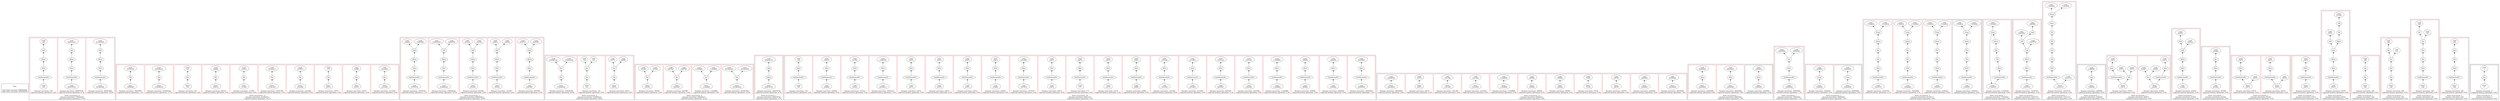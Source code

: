 strict digraph {
rankdir=BT
subgraph {
Stats [shape=plaintext]
cluster=true
label="Total loads executed: 4386562829\nTotal stores executed: 1644358279"
}
subgraph {
subgraph {
"0_2_179" [label="SRem"]
"0_2_178" [label="Add"]
"0_2_179" -> "0_2_178"
"0_2_180" [label="SExt"]
"0_2_180" -> "0_2_179"
"0_2_181" [label="GetElementPtr"]
"0_2_181" -> "0_2_180"
"0_2_173" [label="Load\n612000000"]
"0_2_178" -> "0_2_173"
{
rank=min
"0_2_182" [label="Load\n487681600"]
}
"0_2_182" -> "0_2_181"
cluster=true
label="Dynamic executions: 487681600\nCaptured memory operations: 18.2%"
color=red
}
subgraph {
"0_3_450" [label="SExt"]
"0_3_448" [label="SRem"]
"0_3_450" -> "0_3_448"
"0_3_447" [label="Add"]
"0_3_443" [label="Load\n294035145"]
"0_3_447" -> "0_3_443"
{
rank=min
"0_3_452" [label="Load\n292878720"]
}
"0_3_451" [label="GetElementPtr"]
"0_3_452" -> "0_3_451"
"0_3_448" -> "0_3_447"
"0_3_451" -> "0_3_450"
cluster=true
label="Dynamic executions: 292878720\nCaptured memory operations: 9.7%"
color=red
}
subgraph {
"0_4_775" [label="SExt"]
"0_4_774" [label="SRem"]
"0_4_775" -> "0_4_774"
"0_4_776" [label="GetElementPtr"]
"0_4_776" -> "0_4_775"
"0_4_773" [label="Add"]
"0_4_774" -> "0_4_773"
"0_4_772" [label="Load\n120"]
"0_4_773" -> "0_4_772"
{
rank=min
"0_4_777" [label="Load\n120"]
}
"0_4_777" -> "0_4_776"
cluster=true
label="Dynamic executions: 120\nCaptured memory operations: 0.0%"
color=red
}
cluster=true
label="Static occurrences: 6\nDynamic executions: 780560455\nCaptured memory operations: 27.9%"
}
subgraph {
subgraph {
"1_1_364" [label="Phi"]
"1_1_362" [label="Load\n2223064"]
"1_1_364" -> "1_1_362"
{
rank=min
"1_1_366" [label="Store\n2231805"]
}
"1_1_366" -> "1_1_364"
cluster=true
label="Dynamic executions: 2231805\nCaptured memory operations: 0.0%"
color=red
}
subgraph {
{
rank=min
"1_2_505" [label="Store\n43074"]
}
"1_2_503" [label="Phi"]
"1_2_505" -> "1_2_503"
"1_2_491" [label="Load\n42899"]
"1_2_503" -> "1_2_491"
cluster=true
label="Dynamic executions: 43074\nCaptured memory operations: 0.0%"
color=red
}
subgraph {
{
rank=min
"1_3_505" [label="Store\n43074"]
}
"1_3_503" [label="Phi"]
"1_3_505" -> "1_3_503"
"1_3_501" [label="Load\n175"]
"1_3_503" -> "1_3_501"
cluster=true
label="Dynamic executions: 43074\nCaptured memory operations: 0.0%"
color=red
}
subgraph {
{
rank=min
"1_4_556" [label="Store\n2431680"]
}
"1_4_555" [label="Phi"]
"1_4_556" -> "1_4_555"
"1_4_553" [label="Load\n1937815"]
"1_4_555" -> "1_4_553"
cluster=true
label="Dynamic executions: 2431680\nCaptured memory operations: 0.0%"
color=red
}
subgraph {
"1_5_643" [label="Phi"]
"1_5_641" [label="Load\n28194213"]
"1_5_643" -> "1_5_641"
{
rank=min
"1_5_644" [label="Store\n35381505"]
}
"1_5_644" -> "1_5_643"
cluster=true
label="Dynamic executions: 35381505\nCaptured memory operations: 1.0%"
color=red
}
subgraph {
"1_6_657" [label="Phi"]
"1_6_655" [label="Load\n101610"]
"1_6_657" -> "1_6_655"
{
rank=min
"1_6_658" [label="Store\n127500"]
}
"1_6_658" -> "1_6_657"
cluster=true
label="Dynamic executions: 127500\nCaptured memory operations: 0.0%"
color=red
}
subgraph {
"1_7_671" [label="Phi"]
"1_7_669" [label="Load\n246462"]
"1_7_671" -> "1_7_669"
{
rank=min
"1_7_672" [label="Store\n309315"]
}
"1_7_672" -> "1_7_671"
cluster=true
label="Dynamic executions: 309315\nCaptured memory operations: 0.0%"
color=red
}
subgraph {
{
rank=min
"1_8_781" [label="Store\n120"]
}
"1_8_780" [label="Phi"]
"1_8_781" -> "1_8_780"
"1_8_768" [label="Load\n120"]
"1_8_780" -> "1_8_768"
cluster=true
label="Dynamic executions: 120\nCaptured memory operations: 0.0%"
color=red
}
subgraph {
"1_9_852" [label="Phi"]
"1_9_843" [label="Load\n535646340"]
"1_9_852" -> "1_9_843"
{
rank=min
"1_9_854" [label="Store\n535646340"]
}
"1_9_854" -> "1_9_852"
cluster=true
label="Dynamic executions: 535646340\nCaptured memory operations: 17.7%"
color=red
}
subgraph {
{
rank=min
"1_10_865" [label="Store\n35850000"]
}
"1_10_864" [label="Phi"]
"1_10_865" -> "1_10_864"
"1_10_862" [label="Load\n35709756"]
"1_10_864" -> "1_10_862"
cluster=true
label="Dynamic executions: 35850000\nCaptured memory operations: 1.1%"
color=red
}
cluster=true
label="Static occurrences: 11\nDynamic executions: 612064413\nCaptured memory operations: 20.1%"
}
subgraph {
subgraph {
"2_0_386" [label="Add"]
"2_0_376" [label="Load\n9355727"]
"2_0_386" -> "2_0_376"
"2_0_385" [label="Load\n9287687"]
"2_0_386" -> "2_0_385"
"2_0_387" [label="SRem"]
"2_0_387" -> "2_0_386"
{
rank=min
"2_0_390" [label="Load\n9287687"]
}
"2_0_389" [label="GetElementPtr"]
"2_0_390" -> "2_0_389"
"2_0_388" [label="SExt"]
"2_0_389" -> "2_0_388"
"2_0_388" -> "2_0_387"
cluster=true
label="Dynamic executions: 9287687\nCaptured memory operations: 0.4%"
color=red
}
subgraph {
"2_1_520" [label="Add"]
"2_1_512" [label="Load\n100972"]
"2_1_520" -> "2_1_512"
"2_1_517" [label="Load\n100566"]
"2_1_520" -> "2_1_517"
"2_1_521" [label="SRem"]
"2_1_521" -> "2_1_520"
"2_1_523" [label="GetElementPtr"]
"2_1_522" [label="SExt"]
"2_1_523" -> "2_1_522"
"2_1_522" -> "2_1_521"
{
rank=min
"2_1_524" [label="Load\n100185"]
}
"2_1_524" -> "2_1_523"
cluster=true
label="Dynamic executions: 100185\nCaptured memory operations: 0.0%"
color=red
}
subgraph {
"2_2_603" [label="Add"]
"2_2_601" [label="Load\n201944"]
"2_2_603" -> "2_2_601"
"2_2_602" [label="Load\n201944"]
"2_2_603" -> "2_2_602"
"2_2_606" [label="GetElementPtr"]
"2_2_605" [label="SExt"]
"2_2_606" -> "2_2_605"
"2_2_604" [label="SRem"]
"2_2_605" -> "2_2_604"
{
rank=min
"2_2_607" [label="Load\n201944"]
}
"2_2_607" -> "2_2_606"
"2_2_604" -> "2_2_603"
cluster=true
label="Dynamic executions: 201944\nCaptured memory operations: 0.0%"
color=red
}
subgraph {
"2_3_847" [label="SExt"]
"2_3_846" [label="SRem"]
"2_3_847" -> "2_3_846"
{
rank=min
"2_3_849" [label="Load\n535646340"]
}
"2_3_848" [label="GetElementPtr"]
"2_3_849" -> "2_3_848"
"2_3_845" [label="Add"]
"2_3_846" -> "2_3_845"
"2_3_839" [label="Load\n535646340"]
"2_3_845" -> "2_3_839"
"2_3_848" -> "2_3_847"
"2_3_832" [label="Load\n35850000"]
"2_3_845" -> "2_3_832"
cluster=true
label="Dynamic executions: 535646340\nCaptured memory operations: 18.3%"
color=red
}
subgraph {
"2_4_859" [label="SRem"]
"2_4_858" [label="Add"]
"2_4_859" -> "2_4_858"
"2_4_823" [label="Load\n150000"]
"2_4_858" -> "2_4_823"
{
rank=min
"2_4_862" [label="Load\n35709756"]
}
"2_4_861" [label="GetElementPtr"]
"2_4_862" -> "2_4_861"
"2_4_860" [label="SExt"]
"2_4_861" -> "2_4_860"
"2_4_860" -> "2_4_859"
"2_4_832" [label="Load\n35850000"]
"2_4_858" -> "2_4_832"
cluster=true
label="Dynamic executions: 35709756\nCaptured memory operations: 1.1%"
color=red
}
cluster=true
label="Static occurrences: 5\nDynamic executions: 580945912\nCaptured memory operations: 20.0%"
}
subgraph {
subgraph {
{
rank=min
"3_1_505" [label="Store\n43074"]
}
"3_1_503" [label="Phi"]
"3_1_505" -> "3_1_503"
"3_1_496" [label="Xor"]
"3_1_495" [label="Load\n42779"]
"3_1_496" -> "3_1_495"
"3_1_491" [label="Load\n42899"]
"3_1_496" -> "3_1_491"
"3_1_503" -> "3_1_496"
cluster=true
label="Dynamic executions: 43074\nCaptured memory operations: 0.0%"
color=red
}
subgraph {
"3_2_778" [label="Xor"]
"3_2_777" [label="Load\n120"]
"3_2_778" -> "3_2_777"
"3_2_768" [label="Load\n120"]
"3_2_778" -> "3_2_768"
{
rank=min
"3_2_781" [label="Store\n120"]
}
"3_2_780" [label="Phi"]
"3_2_781" -> "3_2_780"
"3_2_780" -> "3_2_778"
cluster=true
label="Dynamic executions: 120\nCaptured memory operations: 0.0%"
color=red
}
subgraph {
"3_3_852" [label="Phi"]
"3_3_850" [label="Xor"]
"3_3_852" -> "3_3_850"
{
rank=min
"3_3_854" [label="Store\n535646340"]
}
"3_3_854" -> "3_3_852"
"3_3_843" [label="Load\n535646340"]
"3_3_850" -> "3_3_843"
"3_3_849" [label="Load\n535646340"]
"3_3_850" -> "3_3_849"
cluster=true
label="Dynamic executions: 535646340\nCaptured memory operations: 26.6%"
color=red
}
cluster=true
label="Static occurrences: 4\nDynamic executions: 535689534\nCaptured memory operations: 26.6%"
}
subgraph {
subgraph {
{
rank=min
"4_0_185" [label="Store\n487681600"]
}
"4_0_184" [label="Xor"]
"4_0_185" -> "4_0_184"
"4_0_182" [label="Load\n487681600"]
"4_0_184" -> "4_0_182"
"4_0_183" [label="Load\n487681600"]
"4_0_184" -> "4_0_183"
cluster=true
label="Dynamic executions: 487681600\nCaptured memory operations: 24.2%"
color=red
}
subgraph {
"4_1_338" [label="Xor"]
"4_1_335" [label="Load\n11426899"]
"4_1_338" -> "4_1_335"
{
rank=min
"4_1_339" [label="Store\n11426899"]
}
"4_1_339" -> "4_1_338"
"4_1_337" [label="Load\n11426899"]
"4_1_338" -> "4_1_337"
cluster=true
label="Dynamic executions: 11426899\nCaptured memory operations: 0.5%"
color=red
}
subgraph {
"4_2_392" [label="Xor"]
"4_2_390" [label="Load\n9287687"]
"4_2_392" -> "4_2_390"
{
rank=min
"4_2_393" [label="Store\n9287687"]
}
"4_2_393" -> "4_2_392"
"4_2_391" [label="Load\n9287687"]
"4_2_392" -> "4_2_391"
cluster=true
label="Dynamic executions: 9287687\nCaptured memory operations: 0.4%"
color=red
}
subgraph {
"4_3_526" [label="Xor"]
"4_3_525" [label="Load\n100185"]
"4_3_526" -> "4_3_525"
"4_3_524" [label="Load\n100185"]
"4_3_526" -> "4_3_524"
{
rank=min
"4_3_527" [label="Store\n100185"]
}
"4_3_527" -> "4_3_526"
cluster=true
label="Dynamic executions: 100185\nCaptured memory operations: 0.0%"
color=red
}
cluster=true
label="Static occurrences: 4\nDynamic executions: 508496371\nCaptured memory operations: 25.2%"
}
subgraph {
subgraph {
{
rank=min
"5_0_449" [label="Store\n292878720"]
}
"5_0_448" [label="SRem"]
"5_0_449" -> "5_0_448"
"5_0_447" [label="Add"]
"5_0_443" [label="Load\n294035145"]
"5_0_447" -> "5_0_443"
"5_0_448" -> "5_0_447"
cluster=true
label="Dynamic executions: 292878720\nCaptured memory operations: 9.7%"
color=red
}
cluster=true
label="Static occurrences: 1\nDynamic executions: 292878720\nCaptured memory operations: 9.7%"
}
subgraph {
subgraph {
"6_3_148" [label="SExt"]
"6_3_147" [label="Load\n38250000"]
"6_3_148" -> "6_3_147"
{
rank=min
"6_3_150" [label="Load\n38250000"]
}
"6_3_149" [label="GetElementPtr"]
"6_3_150" -> "6_3_149"
"6_3_149" -> "6_3_148"
cluster=true
label="Dynamic executions: 38250000\nCaptured memory operations: 1.2%"
color=red
}
subgraph {
{
rank=min
"6_4_195" [label="Load\n2400000"]
}
"6_4_194" [label="GetElementPtr"]
"6_4_195" -> "6_4_194"
"6_4_193" [label="SExt"]
"6_4_194" -> "6_4_193"
"6_4_190" [label="Load\n2400000"]
"6_4_193" -> "6_4_190"
cluster=true
label="Dynamic executions: 2400000\nCaptured memory operations: 0.0%"
color=red
}
subgraph {
"6_5_245" [label="SExt"]
"6_5_242" [label="Load\n309400"]
"6_5_245" -> "6_5_242"
{
rank=min
"6_5_247" [label="Load\n309400"]
}
"6_5_246" [label="GetElementPtr"]
"6_5_247" -> "6_5_246"
"6_5_246" -> "6_5_245"
cluster=true
label="Dynamic executions: 309400\nCaptured memory operations: 0.0%"
color=red
}
subgraph {
{
rank=min
"6_6_342" [label="Load\n11426899"]
}
"6_6_341" [label="GetElementPtr"]
"6_6_342" -> "6_6_341"
"6_6_340" [label="SExt"]
"6_6_335" [label="Load\n11426899"]
"6_6_340" -> "6_6_335"
"6_6_341" -> "6_6_340"
cluster=true
label="Dynamic executions: 11426899\nCaptured memory operations: 0.3%"
color=red
}
subgraph {
"6_7_360" [label="SExt"]
"6_7_357" [label="Load\n2231805"]
"6_7_360" -> "6_7_357"
{
rank=min
"6_7_362" [label="Load\n2223064"]
}
"6_7_361" [label="GetElementPtr"]
"6_7_362" -> "6_7_361"
"6_7_361" -> "6_7_360"
cluster=true
label="Dynamic executions: 2223064\nCaptured memory operations: 0.0%"
color=red
}
subgraph {
"6_8_383" [label="SExt"]
"6_8_380" [label="Load\n9319129"]
"6_8_383" -> "6_8_380"
{
rank=min
"6_8_385" [label="Load\n9287687"]
}
"6_8_384" [label="GetElementPtr"]
"6_8_385" -> "6_8_384"
"6_8_384" -> "6_8_383"
cluster=true
label="Dynamic executions: 9287687\nCaptured memory operations: 0.3%"
color=red
}
subgraph {
"6_9_401" [label="GetElementPtr"]
"6_9_400" [label="SExt"]
"6_9_401" -> "6_9_400"
"6_9_399" [label="Load\n2231805"]
"6_9_400" -> "6_9_399"
{
rank=min
"6_9_402" [label="Load\n2231805"]
}
"6_9_402" -> "6_9_401"
cluster=true
label="Dynamic executions: 2231805\nCaptured memory operations: 0.0%"
color=red
}
subgraph {
{
rank=min
"6_10_429" [label="Load\n1301366"]
}
"6_10_428" [label="GetElementPtr"]
"6_10_429" -> "6_10_428"
"6_10_427" [label="SExt"]
"6_10_426" [label="Load\n1301366"]
"6_10_427" -> "6_10_426"
"6_10_428" -> "6_10_427"
cluster=true
label="Dynamic executions: 1301366\nCaptured memory operations: 0.0%"
color=red
}
subgraph {
"6_11_489" [label="SExt"]
"6_11_483" [label="Load\n43074"]
"6_11_489" -> "6_11_483"
"6_11_490" [label="GetElementPtr"]
"6_11_490" -> "6_11_489"
{
rank=min
"6_11_491" [label="Load\n42899"]
}
"6_11_491" -> "6_11_490"
cluster=true
label="Dynamic executions: 42899\nCaptured memory operations: 0.0%"
color=red
}
subgraph {
"6_12_494" [label="GetElementPtr"]
"6_12_493" [label="SExt"]
"6_12_494" -> "6_12_493"
"6_12_486" [label="Load\n43074"]
"6_12_493" -> "6_12_486"
{
rank=min
"6_12_495" [label="Load\n42779"]
}
"6_12_495" -> "6_12_494"
cluster=true
label="Dynamic executions: 42779\nCaptured memory operations: 0.0%"
color=red
}
subgraph {
"6_13_500" [label="GetElementPtr"]
"6_13_499" [label="SExt"]
"6_13_500" -> "6_13_499"
{
rank=min
"6_13_501" [label="Load\n175"]
}
"6_13_501" -> "6_13_500"
"6_13_486" [label="Load\n43074"]
"6_13_499" -> "6_13_486"
cluster=true
label="Dynamic executions: 175\nCaptured memory operations: 0.0%"
color=red
}
subgraph {
"6_14_534" [label="SExt"]
"6_14_533" [label="Load\n43074"]
"6_14_534" -> "6_14_533"
{
rank=min
"6_14_536" [label="Load\n43074"]
}
"6_14_535" [label="GetElementPtr"]
"6_14_536" -> "6_14_535"
"6_14_535" -> "6_14_534"
cluster=true
label="Dynamic executions: 43074\nCaptured memory operations: 0.0%"
color=red
}
subgraph {
"6_15_552" [label="GetElementPtr"]
"6_15_551" [label="SExt"]
"6_15_552" -> "6_15_551"
"6_15_548" [label="Load\n2431680"]
"6_15_551" -> "6_15_548"
{
rank=min
"6_15_553" [label="Load\n1937815"]
}
"6_15_553" -> "6_15_552"
cluster=true
label="Dynamic executions: 1937815\nCaptured memory operations: 0.0%"
color=red
}
subgraph {
{
rank=min
"6_16_581" [label="Load\n243901"]
}
"6_16_564" [label="GetElementPtr"]
"6_16_581" -> "6_16_564"
"6_16_563" [label="SExt"]
"6_16_562" [label="Load\n43074"]
"6_16_563" -> "6_16_562"
"6_16_564" -> "6_16_563"
cluster=true
label="Dynamic executions: 243901\nCaptured memory operations: 0.0%"
color=red
}
subgraph {
"6_17_563" [label="SExt"]
"6_17_562" [label="Load\n43074"]
"6_17_563" -> "6_17_562"
{
rank=min
"6_17_588" [label="Load\n43074"]
}
"6_17_564" [label="GetElementPtr"]
"6_17_588" -> "6_17_564"
"6_17_564" -> "6_17_563"
cluster=true
label="Dynamic executions: 43074\nCaptured memory operations: 0.0%"
color=red
}
subgraph {
"6_18_592" [label="GetElementPtr"]
"6_18_591" [label="SExt"]
"6_18_592" -> "6_18_591"
{
rank=min
"6_18_593" [label="Load\n43074"]
}
"6_18_593" -> "6_18_592"
"6_18_588" [label="Load\n43074"]
"6_18_591" -> "6_18_588"
cluster=true
label="Dynamic executions: 43074\nCaptured memory operations: 0.0%"
color=red
}
subgraph {
{
rank=min
"6_19_627" [label="Load\n43074"]
}
"6_19_626" [label="GetElementPtr"]
"6_19_627" -> "6_19_626"
"6_19_563" [label="SExt"]
"6_19_562" [label="Load\n43074"]
"6_19_563" -> "6_19_562"
"6_19_626" -> "6_19_563"
cluster=true
label="Dynamic executions: 43074\nCaptured memory operations: 0.0%"
color=red
}
subgraph {
"6_20_639" [label="SExt"]
"6_20_636" [label="Load\n35381505"]
"6_20_639" -> "6_20_636"
{
rank=min
"6_20_641" [label="Load\n28194213"]
}
"6_20_640" [label="GetElementPtr"]
"6_20_641" -> "6_20_640"
"6_20_640" -> "6_20_639"
cluster=true
label="Dynamic executions: 28194213\nCaptured memory operations: 1.0%"
color=red
}
subgraph {
"6_21_653" [label="SExt"]
"6_21_650" [label="Load\n127500"]
"6_21_653" -> "6_21_650"
{
rank=min
"6_21_655" [label="Load\n101610"]
}
"6_21_654" [label="GetElementPtr"]
"6_21_655" -> "6_21_654"
"6_21_654" -> "6_21_653"
cluster=true
label="Dynamic executions: 101610\nCaptured memory operations: 0.0%"
color=red
}
subgraph {
"6_22_667" [label="SExt"]
"6_22_664" [label="Load\n309315"]
"6_22_667" -> "6_22_664"
"6_22_668" [label="GetElementPtr"]
"6_22_668" -> "6_22_667"
{
rank=min
"6_22_669" [label="Load\n246462"]
}
"6_22_669" -> "6_22_668"
cluster=true
label="Dynamic executions: 246462\nCaptured memory operations: 0.0%"
color=red
}
subgraph {
{
rank=min
"6_23_772" [label="Load\n120"]
}
"6_23_771" [label="GetElementPtr"]
"6_23_772" -> "6_23_771"
"6_23_770" [label="SExt"]
"6_23_763" [label="Load\n120"]
"6_23_770" -> "6_23_763"
"6_23_771" -> "6_23_770"
cluster=true
label="Dynamic executions: 120\nCaptured memory operations: 0.0%"
color=red
}
cluster=true
label="Static occurrences: 26\nDynamic executions: 98412523\nCaptured memory operations: 3.3%"
}
subgraph {
subgraph {
{
rank=min
"7_2_151" [label="Store\n38250000"]
}
"7_2_150" [label="Load\n38250000"]
"7_2_151" -> "7_2_150"
cluster=true
label="Dynamic executions: 38250000\nCaptured memory operations: 1.2%"
color=red
}
subgraph {
{
rank=min
"7_3_196" [label="Store\n2400000"]
}
"7_3_195" [label="Load\n2400000"]
"7_3_196" -> "7_3_195"
cluster=true
label="Dynamic executions: 2400000\nCaptured memory operations: 0.0%"
color=red
}
subgraph {
{
rank=min
"7_4_206" [label="Store\n148787"]
}
"7_4_204" [label="Load\n148787"]
"7_4_206" -> "7_4_204"
cluster=true
label="Dynamic executions: 148787\nCaptured memory operations: 0.0%"
color=red
}
subgraph {
{
rank=min
"7_5_234" [label="Store\n75338"]
}
"7_5_231" [label="Load\n75338"]
"7_5_234" -> "7_5_231"
cluster=true
label="Dynamic executions: 75338\nCaptured memory operations: 0.0%"
color=red
}
subgraph {
{
rank=min
"7_6_244" [label="Store\n309400"]
}
"7_6_242" [label="Load\n309400"]
"7_6_244" -> "7_6_242"
cluster=true
label="Dynamic executions: 309400\nCaptured memory operations: 0.0%"
color=red
}
subgraph {
{
rank=min
"7_7_248" [label="Store\n309400"]
}
"7_7_247" [label="Load\n309400"]
"7_7_248" -> "7_7_247"
cluster=true
label="Dynamic executions: 309400\nCaptured memory operations: 0.0%"
color=red
}
subgraph {
{
rank=min
"7_8_343" [label="Store\n11426899"]
}
"7_8_342" [label="Load\n11426899"]
"7_8_343" -> "7_8_342"
cluster=true
label="Dynamic executions: 11426899\nCaptured memory operations: 0.3%"
color=red
}
subgraph {
{
rank=min
"7_9_403" [label="Store\n2231805"]
}
"7_9_402" [label="Load\n2231805"]
"7_9_403" -> "7_9_402"
cluster=true
label="Dynamic executions: 2231805\nCaptured memory operations: 0.0%"
color=red
}
subgraph {
{
rank=min
"7_10_430" [label="Store\n1301366"]
}
"7_10_429" [label="Load\n1301366"]
"7_10_430" -> "7_10_429"
cluster=true
label="Dynamic executions: 1301366\nCaptured memory operations: 0.0%"
color=red
}
subgraph {
{
rank=min
"7_11_537" [label="Store\n43074"]
}
"7_11_536" [label="Load\n43074"]
"7_11_537" -> "7_11_536"
cluster=true
label="Dynamic executions: 43074\nCaptured memory operations: 0.0%"
color=red
}
subgraph {
{
rank=min
"7_14_873" [label="Store\n28200000"]
}
"7_14_871" [label="Load\n28200000"]
"7_14_873" -> "7_14_871"
cluster=true
label="Dynamic executions: 28200000\nCaptured memory operations: 0.9%"
color=red
}
cluster=true
label="Static occurrences: 15\nDynamic executions: 84696101\nCaptured memory operations: 2.8%"
}
subgraph {
subgraph {
{
rank=min
"8_0_129" [label="Store\n2400000"]
}
"8_0_127" [label="ZExt"]
"8_0_129" -> "8_0_127"
"8_0_126" [label="Load\n2400000"]
"8_0_127" -> "8_0_126"
cluster=true
label="Dynamic executions: 2400000\nCaptured memory operations: 0.0%"
}
subgraph {
"8_1_138" [label="ZExt"]
"8_1_137" [label="Load\n28200000"]
"8_1_138" -> "8_1_137"
{
rank=min
"8_1_141" [label="Store\n28200000"]
}
"8_1_141" -> "8_1_138"
cluster=true
label="Dynamic executions: 28200000\nCaptured memory operations: 0.9%"
color=red
}
subgraph {
{
rank=min
"8_2_818" [label="Store\n28200000"]
}
"8_2_815" [label="ZExt"]
"8_2_818" -> "8_2_815"
"8_2_814" [label="Load\n28200000"]
"8_2_815" -> "8_2_814"
cluster=true
label="Dynamic executions: 28200000\nCaptured memory operations: 0.9%"
color=red
}
cluster=true
label="Static occurrences: 3\nDynamic executions: 58800000\nCaptured memory operations: 1.9%"
}
subgraph {
subgraph {
"9_0_829" [label="Xor"]
"9_0_828" [label="Load\n35850000"]
"9_0_829" -> "9_0_828"
"9_0_827" [label="Load\n35850000"]
"9_0_829" -> "9_0_827"
"9_0_831" [label="GetElementPtr"]
"9_0_830" [label="SExt"]
"9_0_831" -> "9_0_830"
"9_0_830" -> "9_0_829"
{
rank=min
"9_0_832" [label="Load\n35850000"]
}
"9_0_832" -> "9_0_831"
cluster=true
label="Dynamic executions: 35850000\nCaptured memory operations: 1.7%"
color=red
}
cluster=true
label="Static occurrences: 1\nDynamic executions: 35850000\nCaptured memory operations: 1.7%"
}
subgraph {
subgraph {
{
rank=min
"10_0_693" [label="Store\n28200000"]
}
"10_0_691" [label="Trunc"]
"10_0_693" -> "10_0_691"
"10_0_690" [label="Load\n28200000"]
"10_0_691" -> "10_0_690"
cluster=true
label="Dynamic executions: 28200000\nCaptured memory operations: 0.9%"
}
subgraph {
{
rank=min
"10_1_883" [label="Store\n2400000"]
}
"10_1_880" [label="Trunc"]
"10_1_883" -> "10_1_880"
"10_1_879" [label="Load\n2400000"]
"10_1_880" -> "10_1_879"
cluster=true
label="Dynamic executions: 2400000\nCaptured memory operations: 0.0%"
color=red
}
cluster=true
label="Static occurrences: 2\nDynamic executions: 30600000\nCaptured memory operations: 1.0%"
}
subgraph {
subgraph {
"11_0_276" [label="ICmp"]
"11_0_273" [label="Load\n17024934"]
"11_0_276" -> "11_0_273"
"11_0_277" [label="Select"]
"11_0_277" -> "11_0_276"
"11_0_275" [label="Load\n17024934"]
"11_0_276" -> "11_0_275"
{
rank=min
"11_0_287" [label="Load\n2305252"]
}
"11_0_286" [label="GetElementPtr"]
"11_0_287" -> "11_0_286"
"11_0_282" [label="Phi"]
"11_0_279" [label="Phi"]
"11_0_282" -> "11_0_279"
"11_0_279" -> "11_0_277"
"11_0_285" [label="SExt"]
"11_0_285" -> "11_0_282"
"11_0_286" -> "11_0_285"
cluster=true
label="Dynamic executions: 2305252\nCaptured memory operations: 0.6%"
}
subgraph {
"11_1_276" [label="ICmp"]
"11_1_273" [label="Load\n17024934"]
"11_1_276" -> "11_1_273"
"11_1_277" [label="Select"]
"11_1_277" -> "11_1_276"
"11_1_275" [label="Load\n17024934"]
"11_1_276" -> "11_1_275"
"11_1_282" [label="Phi"]
"11_1_279" [label="Phi"]
"11_1_282" -> "11_1_279"
"11_1_279" -> "11_1_277"
"11_1_285" [label="SExt"]
"11_1_285" -> "11_1_282"
"11_1_286" [label="GetElementPtr"]
"11_1_286" -> "11_1_285"
{
rank=min
"11_1_296" [label="Load\n2305252"]
}
"11_1_296" -> "11_1_286"
cluster=true
label="Dynamic executions: 2305252\nCaptured memory operations: 0.6%"
color=red
}
subgraph {
"11_2_276" [label="ICmp"]
"11_2_273" [label="Load\n17024934"]
"11_2_276" -> "11_2_273"
{
rank=min
"11_2_314" [label="Load\n10262864"]
}
"11_2_313" [label="GetElementPtr"]
"11_2_314" -> "11_2_313"
"11_2_277" [label="Select"]
"11_2_277" -> "11_2_276"
"11_2_275" [label="Load\n17024934"]
"11_2_276" -> "11_2_275"
"11_2_282" [label="Phi"]
"11_2_279" [label="Phi"]
"11_2_282" -> "11_2_279"
"11_2_279" -> "11_2_277"
"11_2_285" [label="SExt"]
"11_2_285" -> "11_2_282"
"11_2_313" -> "11_2_285"
cluster=true
label="Dynamic executions: 10262864\nCaptured memory operations: 0.7%"
color=red
}
subgraph {
{
rank=min
"11_3_317" [label="Load\n10235747"]
}
"11_3_300" [label="GetElementPtr"]
"11_3_317" -> "11_3_300"
"11_3_276" [label="ICmp"]
"11_3_273" [label="Load\n17024934"]
"11_3_276" -> "11_3_273"
"11_3_277" [label="Select"]
"11_3_277" -> "11_3_276"
"11_3_275" [label="Load\n17024934"]
"11_3_276" -> "11_3_275"
"11_3_285" [label="SExt"]
"11_3_300" -> "11_3_285"
"11_3_282" [label="Phi"]
"11_3_279" [label="Phi"]
"11_3_282" -> "11_3_279"
"11_3_279" -> "11_3_277"
"11_3_285" -> "11_3_282"
cluster=true
label="Dynamic executions: 10235747\nCaptured memory operations: 0.7%"
color=red
}
cluster=true
label="Static occurrences: 4\nDynamic executions: 25109115\nCaptured memory operations: 2.6%"
}
subgraph {
subgraph {
"12_0_272" [label="GetElementPtr"]
"12_0_271" [label="ZExt"]
"12_0_272" -> "12_0_271"
"12_0_276" [label="ICmp"]
{
rank=min
"12_0_273" [label="Load\n17024934"]
}
"12_0_276" -> "12_0_273"
"12_0_277" [label="Select"]
"12_0_277" -> "12_0_276"
"12_0_263" [label="Phi"]
"12_0_279" [label="Phi"]
"12_0_263" -> "12_0_279"
"12_0_275" [label="Load\n17024934"]
"12_0_276" -> "12_0_275"
"12_0_271" -> "12_0_263"
"12_0_279" -> "12_0_277"
"12_0_273" -> "12_0_272"
cluster=true
label="Dynamic executions: 17024934\nCaptured memory operations: 0.5%"
color=red
}
cluster=true
label="Static occurrences: 1\nDynamic executions: 17024934\nCaptured memory operations: 0.5%"
}
subgraph {
subgraph {
"13_0_318" [label="Add"]
"13_0_314" [label="Load\n10262864"]
"13_0_318" -> "13_0_314"
"13_0_320" [label="SRem"]
"13_0_319" [label="Sub"]
"13_0_320" -> "13_0_319"
"13_0_322" [label="GetElementPtr"]
"13_0_321" [label="SExt"]
"13_0_322" -> "13_0_321"
{
rank=min
"13_0_323" [label="Load\n10235747"]
}
"13_0_323" -> "13_0_322"
"13_0_321" -> "13_0_320"
"13_0_319" -> "13_0_318"
"13_0_299" [label="Add"]
"13_0_318" -> "13_0_299"
"13_0_317" [label="Load\n10235747"]
"13_0_319" -> "13_0_317"
"13_0_227" [label="Load\n2380590"]
"13_0_299" -> "13_0_227"
cluster=true
label="Dynamic executions: 10235747\nCaptured memory operations: 0.5%"
color=red
}
cluster=true
label="Static occurrences: 1\nDynamic executions: 10235747\nCaptured memory operations: 0.5%"
}
subgraph {
subgraph {
"14_0_326" [label="SExt"]
"14_0_325" [label="Add"]
"14_0_326" -> "14_0_325"
"14_0_276" [label="ICmp"]
"14_0_273" [label="Load\n17024934"]
"14_0_276" -> "14_0_273"
"14_0_327" [label="GetElementPtr"]
"14_0_327" -> "14_0_326"
"14_0_277" [label="Select"]
"14_0_277" -> "14_0_276"
{
rank=min
"14_0_328" [label="Store\n10235747"]
}
"14_0_328" -> "14_0_327"
"14_0_275" [label="Load\n17024934"]
"14_0_276" -> "14_0_275"
"14_0_289" [label="Sub"]
"14_0_282" [label="Phi"]
"14_0_289" -> "14_0_282"
"14_0_323" [label="Load\n10235747"]
"14_0_328" -> "14_0_323"
"14_0_279" [label="Phi"]
"14_0_279" -> "14_0_277"
"14_0_282" -> "14_0_279"
"14_0_325" -> "14_0_289"
cluster=true
label="Dynamic executions: 10235747\nCaptured memory operations: 0.9%"
color=red
}
cluster=true
label="Static occurrences: 1\nDynamic executions: 10235747\nCaptured memory operations: 0.9%"
}
subgraph {
subgraph {
"15_0_351" [label="Sub"]
"15_0_349" [label="Load\n2380590"]
"15_0_351" -> "15_0_349"
{
rank=min
"15_0_353" [label="Store\n2380590"]
}
"15_0_353" -> "15_0_351"
cluster=true
label="Dynamic executions: 2380590\nCaptured memory operations: 0.0%"
}
cluster=true
label="Static occurrences: 1\nDynamic executions: 2380590\nCaptured memory operations: 0.0%"
}
subgraph {
subgraph {
"16_0_582" [label="Xor"]
"16_0_581" [label="Load\n243901"]
"16_0_582" -> "16_0_581"
{
rank=min
"16_0_583" [label="Store\n243901"]
}
"16_0_583" -> "16_0_582"
"16_0_563" [label="SExt"]
"16_0_562" [label="Load\n43074"]
"16_0_563" -> "16_0_562"
"16_0_580" [label="Load\n243901"]
"16_0_582" -> "16_0_580"
"16_0_564" [label="GetElementPtr"]
"16_0_583" -> "16_0_564"
"16_0_564" -> "16_0_563"
cluster=true
label="Dynamic executions: 243901\nCaptured memory operations: 0.0%"
color=red
}
subgraph {
"16_1_563" [label="SExt"]
"16_1_562" [label="Load\n43074"]
"16_1_563" -> "16_1_562"
{
rank=min
"16_1_629" [label="Store\n43074"]
}
"16_1_626" [label="GetElementPtr"]
"16_1_629" -> "16_1_626"
"16_1_626" -> "16_1_563"
"16_1_628" [label="Xor"]
"16_1_629" -> "16_1_628"
"16_1_627" [label="Load\n43074"]
"16_1_628" -> "16_1_627"
"16_1_624" [label="Load\n43074"]
"16_1_628" -> "16_1_624"
cluster=true
label="Dynamic executions: 43074\nCaptured memory operations: 0.0%"
color=red
}
cluster=true
label="Static occurrences: 2\nDynamic executions: 286975\nCaptured memory operations: 0.0%"
}
subgraph {
subgraph {
{
rank=min
"17_0_580" [label="Load\n243901"]
}
"17_0_579" [label="GetElementPtr"]
"17_0_580" -> "17_0_579"
"17_0_575" [label="Mul"]
"17_0_573" [label="Load\n243901"]
"17_0_575" -> "17_0_573"
"17_0_576" [label="Add"]
"17_0_576" -> "17_0_575"
"17_0_570" [label="Load\n245018"]
"17_0_576" -> "17_0_570"
"17_0_578" [label="SExt"]
"17_0_577" [label="SRem"]
"17_0_578" -> "17_0_577"
"17_0_579" -> "17_0_578"
"17_0_577" -> "17_0_576"
cluster=true
label="Dynamic executions: 243901\nCaptured memory operations: 0.0%"
color=red
}
cluster=true
label="Static occurrences: 1\nDynamic executions: 243901\nCaptured memory operations: 0.0%"
}
subgraph {
subgraph {
{
rank=min
"18_0_611" [label="Load\n201944"]
}
"18_0_610" [label="GetElementPtr"]
"18_0_611" -> "18_0_610"
"18_0_609" [label="SExt"]
"18_0_610" -> "18_0_609"
"18_0_608" [label="Xor"]
"18_0_607" [label="Load\n201944"]
"18_0_608" -> "18_0_607"
"18_0_609" -> "18_0_608"
cluster=true
label="Dynamic executions: 201944\nCaptured memory operations: 0.0%"
color=red
}
cluster=true
label="Static occurrences: 1\nDynamic executions: 201944\nCaptured memory operations: 0.0%"
}
subgraph {
subgraph {
"19_0_564" [label="GetElementPtr"]
"19_0_563" [label="SExt"]
"19_0_564" -> "19_0_563"
"19_0_562" [label="Load\n43074"]
"19_0_563" -> "19_0_562"
{
rank=min
"19_0_594" [label="Store\n43074"]
}
"19_0_594" -> "19_0_564"
"19_0_593" [label="Load\n43074"]
"19_0_594" -> "19_0_593"
cluster=true
label="Dynamic executions: 43074\nCaptured memory operations: 0.0%"
color=red
}
subgraph {
{
rank=min
"19_1_625" [label="Store\n43074"]
}
"19_1_564" [label="GetElementPtr"]
"19_1_625" -> "19_1_564"
"19_1_563" [label="SExt"]
"19_1_562" [label="Load\n43074"]
"19_1_563" -> "19_1_562"
"19_1_624" [label="Load\n43074"]
"19_1_625" -> "19_1_624"
"19_1_564" -> "19_1_563"
cluster=true
label="Dynamic executions: 43074\nCaptured memory operations: 0.0%"
color=red
}
cluster=true
label="Static occurrences: 2\nDynamic executions: 86148\nCaptured memory operations: 0.0%"
}
subgraph {
subgraph {
"20_1_563" [label="SExt"]
"20_1_562" [label="Load\n43074"]
"20_1_563" -> "20_1_562"
{
rank=min
"20_1_565" [label="Store\n43074"]
}
"20_1_564" [label="GetElementPtr"]
"20_1_565" -> "20_1_564"
"20_1_564" -> "20_1_563"
cluster=true
label="Dynamic executions: 43074\nCaptured memory operations: 0.0%"
color=red
}
cluster=true
label="Static occurrences: 3\nDynamic executions: 43075\nCaptured memory operations: 0.0%"
}
subgraph {
subgraph {
"21_0_619" [label="Add"]
"21_0_593" [label="Load\n43074"]
"21_0_619" -> "21_0_593"
"21_0_620" [label="Sub"]
"21_0_620" -> "21_0_619"
"21_0_612" [label="Add"]
"21_0_611" [label="Load\n201944"]
"21_0_612" -> "21_0_611"
"21_0_623" [label="GetElementPtr"]
"21_0_622" [label="SExt"]
"21_0_623" -> "21_0_622"
"21_0_614" [label="Phi"]
"21_0_614" -> "21_0_612"
"21_0_618" [label="SRem"]
"21_0_618" -> "21_0_614"
"21_0_620" -> "21_0_618"
{
rank=min
"21_0_624" [label="Load\n43074"]
}
"21_0_624" -> "21_0_623"
"21_0_621" [label="SRem"]
"21_0_622" -> "21_0_621"
"21_0_621" -> "21_0_620"
cluster=true
label="Dynamic executions: 43074\nCaptured memory operations: 0.0%"
color=red
}
cluster=true
label="Static occurrences: 1\nDynamic executions: 43074\nCaptured memory operations: 0.0%"
}
subgraph {
subgraph {
"22_1_738" [label="Shl"]
"22_1_730" [label="Load\n246"]
"22_1_738" -> "22_1_730"
{
rank=min
"22_1_742" [label="Store\n246"]
}
"22_1_740" [label="Phi"]
"22_1_742" -> "22_1_740"
"22_1_740" -> "22_1_738"
cluster=true
label="Dynamic executions: 246\nCaptured memory operations: 0.0%"
color=red
}
cluster=true
label="Static occurrences: 2\nDynamic executions: 246\nCaptured memory operations: 0.0%"
}
subgraph {
subgraph {
"23_1_735" [label="Xor"]
"23_1_734" [label="Shl"]
"23_1_735" -> "23_1_734"
"23_1_736" [label="Xor"]
"23_1_736" -> "23_1_735"
{
rank=min
"23_1_742" [label="Store\n246"]
}
"23_1_740" [label="Phi"]
"23_1_742" -> "23_1_740"
"23_1_740" -> "23_1_736"
"23_1_730" [label="Load\n246"]
"23_1_734" -> "23_1_730"
"23_1_733" [label="Load\n126"]
"23_1_735" -> "23_1_733"
cluster=true
label="Dynamic executions: 246\nCaptured memory operations: 0.0%"
color=red
}
cluster=true
label="Static occurrences: 2\nDynamic executions: 246\nCaptured memory operations: 0.0%"
}
subgraph {
subgraph {
"24_1_735" [label="Xor"]
"24_1_734" [label="Shl"]
"24_1_735" -> "24_1_734"
"24_1_744" [label="GetElementPtr"]
"24_1_743" [label="SExt"]
"24_1_744" -> "24_1_743"
"24_1_736" [label="Xor"]
"24_1_736" -> "24_1_735"
"24_1_740" [label="Phi"]
"24_1_743" -> "24_1_740"
"24_1_740" -> "24_1_736"
"24_1_730" [label="Load\n246"]
"24_1_734" -> "24_1_730"
{
rank=min
"24_1_746" [label="Store\n246"]
}
"24_1_746" -> "24_1_744"
"24_1_733" [label="Load\n126"]
"24_1_735" -> "24_1_733"
cluster=true
label="Dynamic executions: 246\nCaptured memory operations: 0.0%"
color=red
}
cluster=true
label="Static occurrences: 2\nDynamic executions: 246\nCaptured memory operations: 0.0%"
}
subgraph {
subgraph {
"25_1_744" [label="GetElementPtr"]
"25_1_743" [label="SExt"]
"25_1_744" -> "25_1_743"
"25_1_738" [label="Shl"]
"25_1_730" [label="Load\n246"]
"25_1_738" -> "25_1_730"
"25_1_740" [label="Phi"]
"25_1_743" -> "25_1_740"
{
rank=min
"25_1_746" [label="Store\n246"]
}
"25_1_746" -> "25_1_744"
"25_1_740" -> "25_1_738"
cluster=true
label="Dynamic executions: 246\nCaptured memory operations: 0.0%"
color=red
}
cluster=true
label="Static occurrences: 2\nDynamic executions: 246\nCaptured memory operations: 0.0%"
}
subgraph {
subgraph {
"26_0_27" [label="Xor"]
"26_0_26" [label="Load\n0"]
"26_0_27" -> "26_0_26"
{
rank=min
"26_0_28" [label="Store\n0"]
}
"26_0_28" -> "26_0_27"
cluster=true
label="Dynamic executions: 0\nCaptured memory operations: 0.0%"
}
cluster=true
label="Static occurrences: 2\nDynamic executions: 4\nCaptured memory operations: 0.0%"
}
}
